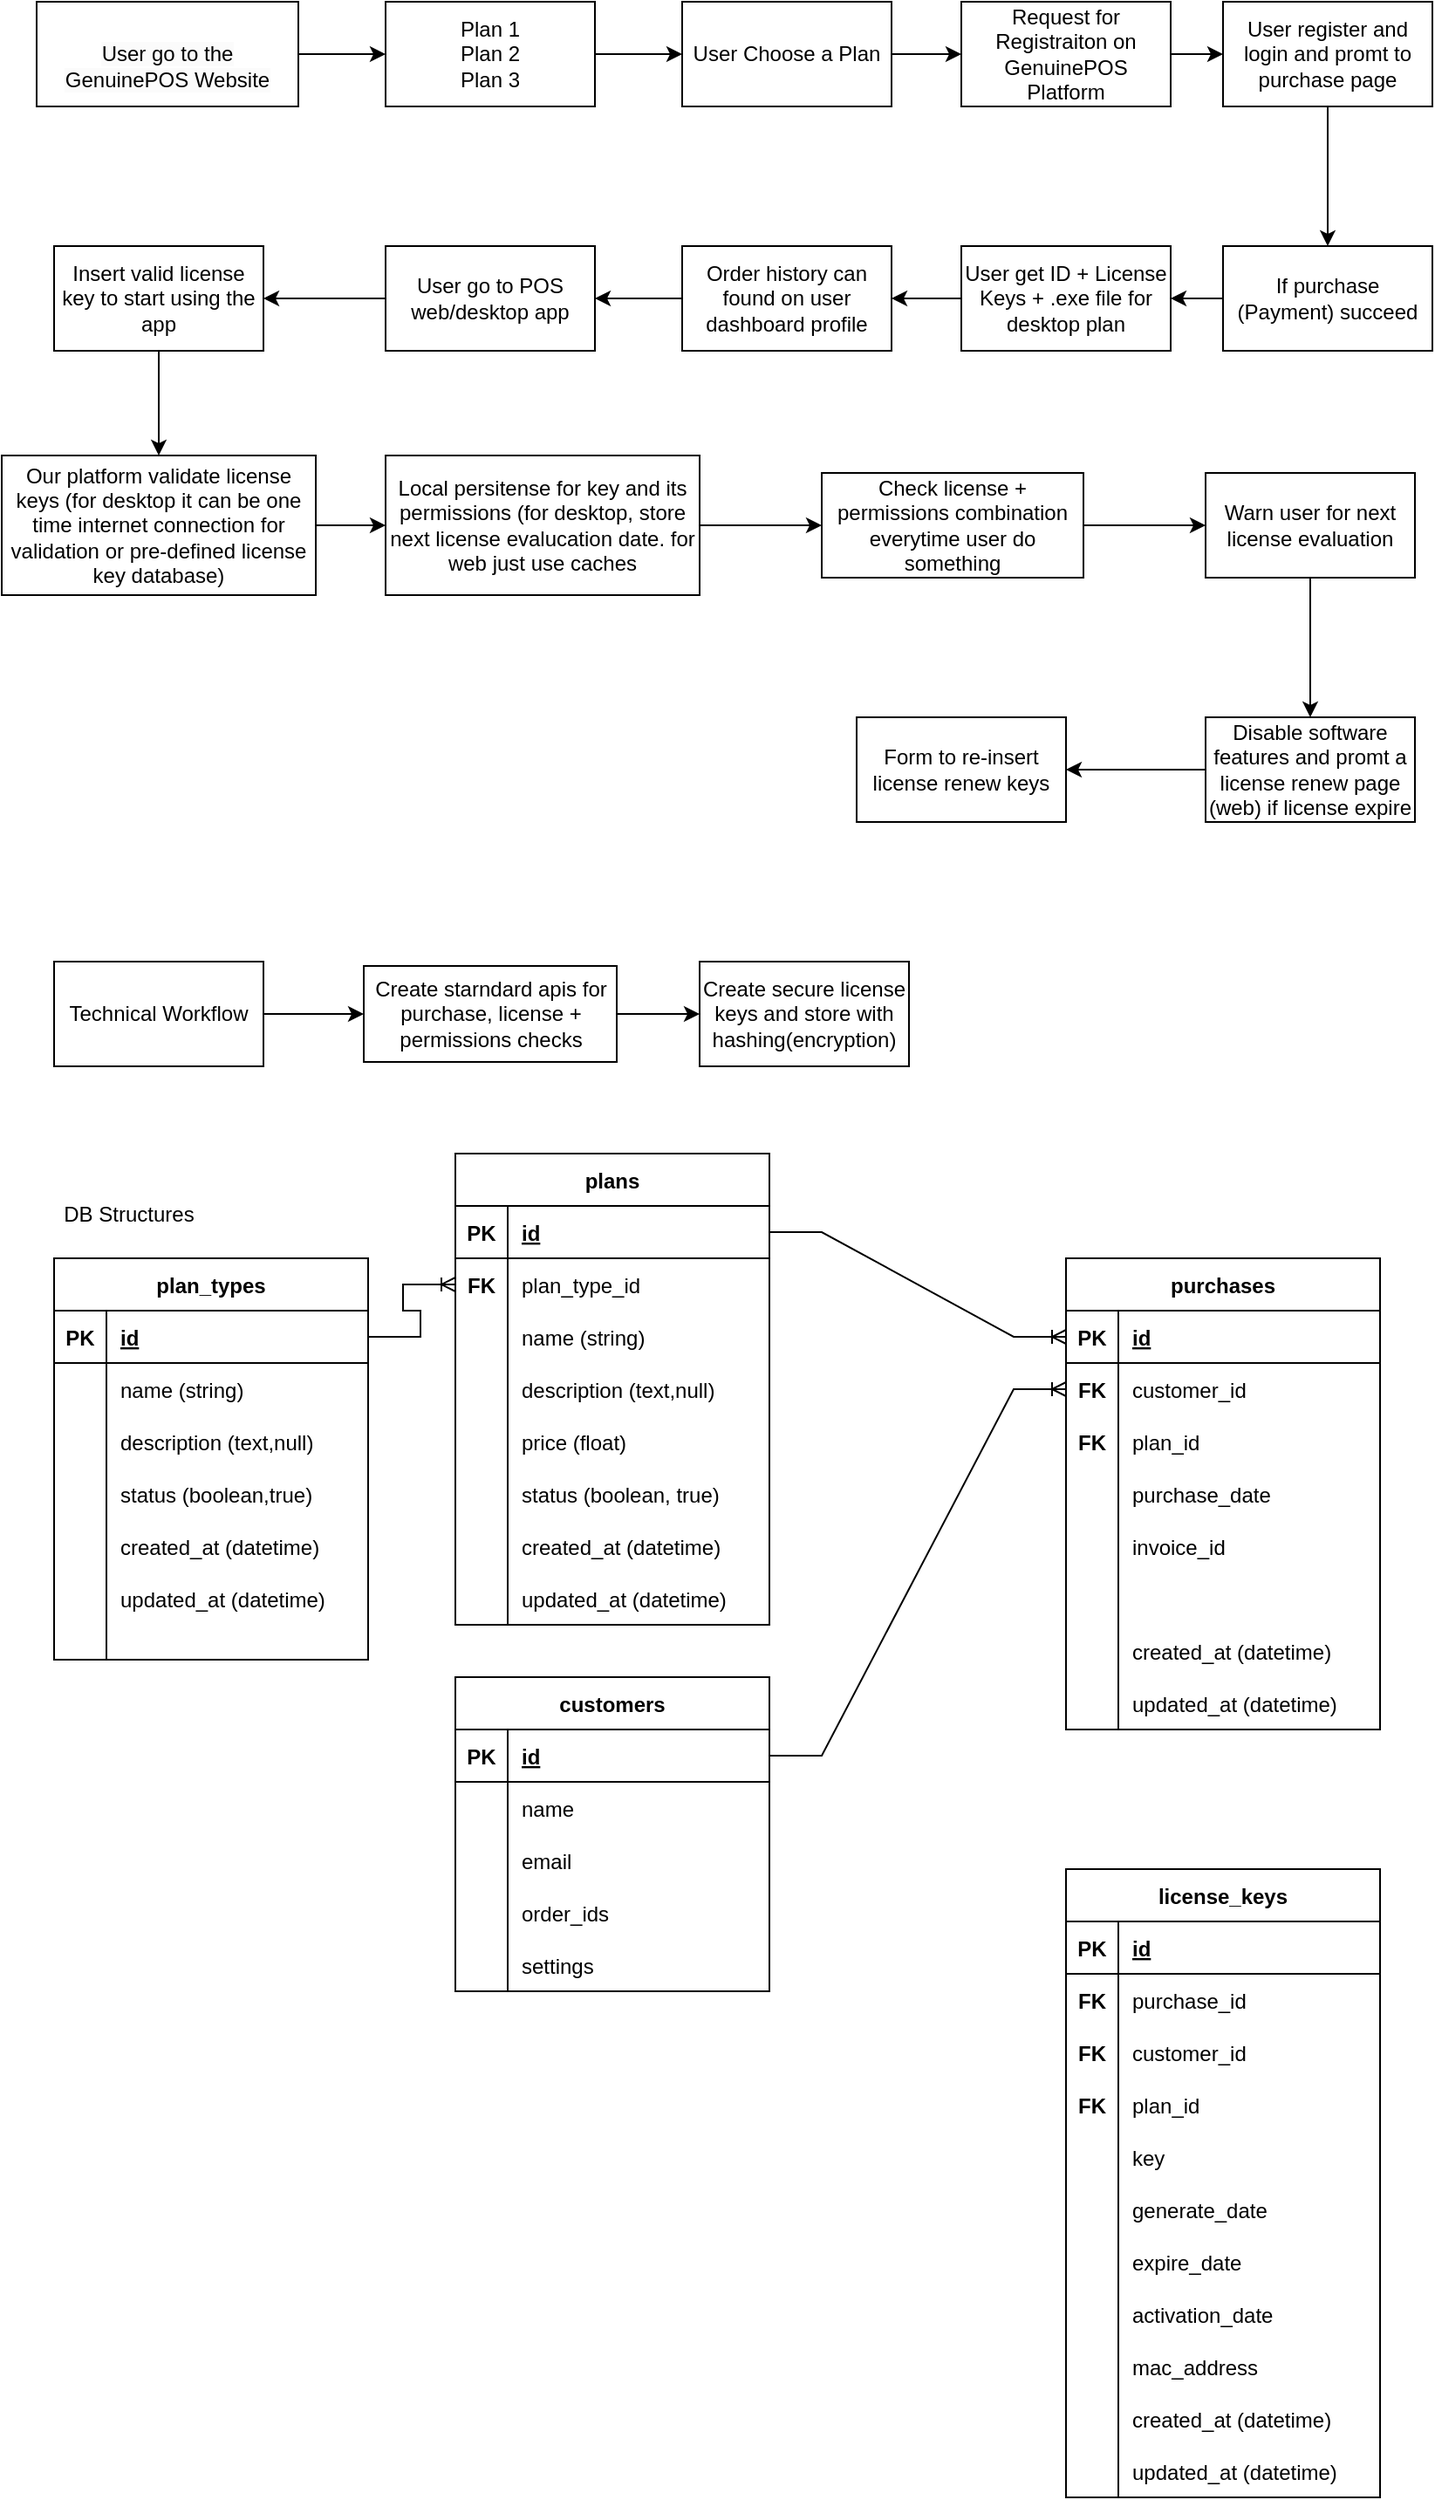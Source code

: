 <mxfile version="20.8.0" type="device" pages="2"><diagram id="UgeXEiUvWqFrp99pMJ79" name="Page-1"><mxGraphModel dx="1687" dy="936" grid="1" gridSize="10" guides="1" tooltips="1" connect="1" arrows="1" fold="1" page="1" pageScale="1" pageWidth="850" pageHeight="1100" math="0" shadow="0"><root><mxCell id="0"/><mxCell id="1" parent="0"/><mxCell id="Nbp7qc6BpEhypIDKjIWf-8" value="" style="edgeStyle=orthogonalEdgeStyle;rounded=0;orthogonalLoop=1;jettySize=auto;html=1;" edge="1" parent="1" source="Nbp7qc6BpEhypIDKjIWf-2" target="Nbp7qc6BpEhypIDKjIWf-6"><mxGeometry relative="1" as="geometry"/></mxCell><mxCell id="Nbp7qc6BpEhypIDKjIWf-2" value="Plan 1&lt;br&gt;Plan 2&lt;br&gt;Plan 3" style="rounded=0;whiteSpace=wrap;html=1;" vertex="1" parent="1"><mxGeometry x="230" y="30" width="120" height="60" as="geometry"/></mxCell><mxCell id="Nbp7qc6BpEhypIDKjIWf-10" value="" style="edgeStyle=orthogonalEdgeStyle;rounded=0;orthogonalLoop=1;jettySize=auto;html=1;" edge="1" parent="1" source="Nbp7qc6BpEhypIDKjIWf-6" target="Nbp7qc6BpEhypIDKjIWf-9"><mxGeometry relative="1" as="geometry"/></mxCell><mxCell id="Nbp7qc6BpEhypIDKjIWf-6" value="&lt;span style=&quot;&quot;&gt;User Choose a Plan&lt;/span&gt;" style="whiteSpace=wrap;html=1;" vertex="1" parent="1"><mxGeometry x="400" y="30" width="120" height="60" as="geometry"/></mxCell><mxCell id="Nbp7qc6BpEhypIDKjIWf-12" value="" style="edgeStyle=orthogonalEdgeStyle;rounded=0;orthogonalLoop=1;jettySize=auto;html=1;" edge="1" parent="1" source="Nbp7qc6BpEhypIDKjIWf-9" target="Nbp7qc6BpEhypIDKjIWf-11"><mxGeometry relative="1" as="geometry"/></mxCell><mxCell id="Nbp7qc6BpEhypIDKjIWf-9" value="Request for Registraiton on GenuinePOS Platform" style="whiteSpace=wrap;html=1;" vertex="1" parent="1"><mxGeometry x="560" y="30" width="120" height="60" as="geometry"/></mxCell><mxCell id="Nbp7qc6BpEhypIDKjIWf-18" value="" style="edgeStyle=orthogonalEdgeStyle;rounded=0;orthogonalLoop=1;jettySize=auto;html=1;" edge="1" parent="1" source="Nbp7qc6BpEhypIDKjIWf-11" target="Nbp7qc6BpEhypIDKjIWf-17"><mxGeometry relative="1" as="geometry"/></mxCell><mxCell id="Nbp7qc6BpEhypIDKjIWf-11" value="User register and login and promt to purchase page" style="whiteSpace=wrap;html=1;" vertex="1" parent="1"><mxGeometry x="710" y="30" width="120" height="60" as="geometry"/></mxCell><mxCell id="Nbp7qc6BpEhypIDKjIWf-15" value="" style="edgeStyle=orthogonalEdgeStyle;rounded=0;orthogonalLoop=1;jettySize=auto;html=1;" edge="1" parent="1" source="Nbp7qc6BpEhypIDKjIWf-14" target="Nbp7qc6BpEhypIDKjIWf-2"><mxGeometry relative="1" as="geometry"/></mxCell><mxCell id="Nbp7qc6BpEhypIDKjIWf-14" value="&lt;br&gt;&lt;span style=&quot;color: rgb(0, 0, 0); font-family: Helvetica; font-size: 12px; font-style: normal; font-variant-ligatures: normal; font-variant-caps: normal; font-weight: 400; letter-spacing: normal; orphans: 2; text-align: center; text-indent: 0px; text-transform: none; widows: 2; word-spacing: 0px; -webkit-text-stroke-width: 0px; background-color: rgb(251, 251, 251); text-decoration-thickness: initial; text-decoration-style: initial; text-decoration-color: initial; float: none; display: inline !important;&quot;&gt;User go to the&lt;br&gt;GenuinePOS Website&lt;br&gt;&lt;/span&gt;" style="whiteSpace=wrap;html=1;" vertex="1" parent="1"><mxGeometry x="30" y="30" width="150" height="60" as="geometry"/></mxCell><mxCell id="Nbp7qc6BpEhypIDKjIWf-20" value="" style="edgeStyle=orthogonalEdgeStyle;rounded=0;orthogonalLoop=1;jettySize=auto;html=1;" edge="1" parent="1" source="Nbp7qc6BpEhypIDKjIWf-17" target="Nbp7qc6BpEhypIDKjIWf-19"><mxGeometry relative="1" as="geometry"/></mxCell><mxCell id="Nbp7qc6BpEhypIDKjIWf-17" value="If purchase (Payment) succeed" style="whiteSpace=wrap;html=1;" vertex="1" parent="1"><mxGeometry x="710" y="170" width="120" height="60" as="geometry"/></mxCell><mxCell id="Nbp7qc6BpEhypIDKjIWf-22" value="" style="edgeStyle=orthogonalEdgeStyle;rounded=0;orthogonalLoop=1;jettySize=auto;html=1;" edge="1" parent="1" source="Nbp7qc6BpEhypIDKjIWf-19" target="Nbp7qc6BpEhypIDKjIWf-21"><mxGeometry relative="1" as="geometry"/></mxCell><mxCell id="Nbp7qc6BpEhypIDKjIWf-19" value="User get ID + License Keys + .exe file for desktop plan" style="whiteSpace=wrap;html=1;" vertex="1" parent="1"><mxGeometry x="560" y="170" width="120" height="60" as="geometry"/></mxCell><mxCell id="Nbp7qc6BpEhypIDKjIWf-26" value="" style="edgeStyle=orthogonalEdgeStyle;rounded=0;orthogonalLoop=1;jettySize=auto;html=1;" edge="1" parent="1" source="Nbp7qc6BpEhypIDKjIWf-21" target="Nbp7qc6BpEhypIDKjIWf-25"><mxGeometry relative="1" as="geometry"/></mxCell><mxCell id="Nbp7qc6BpEhypIDKjIWf-21" value="Order history can found on user dashboard profile" style="whiteSpace=wrap;html=1;" vertex="1" parent="1"><mxGeometry x="400" y="170" width="120" height="60" as="geometry"/></mxCell><mxCell id="Nbp7qc6BpEhypIDKjIWf-28" value="" style="edgeStyle=orthogonalEdgeStyle;rounded=0;orthogonalLoop=1;jettySize=auto;html=1;" edge="1" parent="1" source="Nbp7qc6BpEhypIDKjIWf-25" target="Nbp7qc6BpEhypIDKjIWf-27"><mxGeometry relative="1" as="geometry"/></mxCell><mxCell id="Nbp7qc6BpEhypIDKjIWf-25" value="User go to POS web/desktop app" style="whiteSpace=wrap;html=1;" vertex="1" parent="1"><mxGeometry x="230" y="170" width="120" height="60" as="geometry"/></mxCell><mxCell id="Nbp7qc6BpEhypIDKjIWf-30" value="" style="edgeStyle=orthogonalEdgeStyle;rounded=0;orthogonalLoop=1;jettySize=auto;html=1;" edge="1" parent="1" source="Nbp7qc6BpEhypIDKjIWf-27" target="Nbp7qc6BpEhypIDKjIWf-29"><mxGeometry relative="1" as="geometry"/></mxCell><mxCell id="Nbp7qc6BpEhypIDKjIWf-27" value="Insert valid license key to start using the app" style="whiteSpace=wrap;html=1;" vertex="1" parent="1"><mxGeometry x="40" y="170" width="120" height="60" as="geometry"/></mxCell><mxCell id="Nbp7qc6BpEhypIDKjIWf-32" value="" style="edgeStyle=orthogonalEdgeStyle;rounded=0;orthogonalLoop=1;jettySize=auto;html=1;" edge="1" parent="1" source="Nbp7qc6BpEhypIDKjIWf-29" target="Nbp7qc6BpEhypIDKjIWf-31"><mxGeometry relative="1" as="geometry"/></mxCell><mxCell id="Nbp7qc6BpEhypIDKjIWf-29" value="Our platform validate license keys (for desktop it can be one time internet connection for validation or pre-defined license key database)" style="whiteSpace=wrap;html=1;" vertex="1" parent="1"><mxGeometry x="10" y="290" width="180" height="80" as="geometry"/></mxCell><mxCell id="Nbp7qc6BpEhypIDKjIWf-34" value="" style="edgeStyle=orthogonalEdgeStyle;rounded=0;orthogonalLoop=1;jettySize=auto;html=1;" edge="1" parent="1" source="Nbp7qc6BpEhypIDKjIWf-31" target="Nbp7qc6BpEhypIDKjIWf-33"><mxGeometry relative="1" as="geometry"/></mxCell><mxCell id="Nbp7qc6BpEhypIDKjIWf-31" value="Local persitense for key and its permissions (for desktop, store next license evalucation date. for web just use caches" style="whiteSpace=wrap;html=1;" vertex="1" parent="1"><mxGeometry x="230" y="290" width="180" height="80" as="geometry"/></mxCell><mxCell id="Nbp7qc6BpEhypIDKjIWf-36" value="" style="edgeStyle=orthogonalEdgeStyle;rounded=0;orthogonalLoop=1;jettySize=auto;html=1;" edge="1" parent="1" source="Nbp7qc6BpEhypIDKjIWf-33" target="Nbp7qc6BpEhypIDKjIWf-35"><mxGeometry relative="1" as="geometry"/></mxCell><mxCell id="Nbp7qc6BpEhypIDKjIWf-33" value="Check license + permissions combination everytime user do something" style="whiteSpace=wrap;html=1;" vertex="1" parent="1"><mxGeometry x="480" y="300" width="150" height="60" as="geometry"/></mxCell><mxCell id="Nbp7qc6BpEhypIDKjIWf-38" value="" style="edgeStyle=orthogonalEdgeStyle;rounded=0;orthogonalLoop=1;jettySize=auto;html=1;" edge="1" parent="1" source="Nbp7qc6BpEhypIDKjIWf-35" target="Nbp7qc6BpEhypIDKjIWf-37"><mxGeometry relative="1" as="geometry"/></mxCell><mxCell id="Nbp7qc6BpEhypIDKjIWf-35" value="Warn user for next license evaluation" style="whiteSpace=wrap;html=1;" vertex="1" parent="1"><mxGeometry x="700" y="300" width="120" height="60" as="geometry"/></mxCell><mxCell id="Nbp7qc6BpEhypIDKjIWf-40" value="" style="edgeStyle=orthogonalEdgeStyle;rounded=0;orthogonalLoop=1;jettySize=auto;html=1;" edge="1" parent="1" source="Nbp7qc6BpEhypIDKjIWf-37" target="Nbp7qc6BpEhypIDKjIWf-39"><mxGeometry relative="1" as="geometry"/></mxCell><mxCell id="Nbp7qc6BpEhypIDKjIWf-37" value="Disable software features and promt a license renew page (web) if license expire" style="whiteSpace=wrap;html=1;" vertex="1" parent="1"><mxGeometry x="700" y="440" width="120" height="60" as="geometry"/></mxCell><mxCell id="Nbp7qc6BpEhypIDKjIWf-39" value="Form to re-insert license renew keys" style="whiteSpace=wrap;html=1;" vertex="1" parent="1"><mxGeometry x="500" y="440" width="120" height="60" as="geometry"/></mxCell><mxCell id="Nbp7qc6BpEhypIDKjIWf-45" value="" style="edgeStyle=orthogonalEdgeStyle;rounded=0;orthogonalLoop=1;jettySize=auto;html=1;" edge="1" parent="1" source="Nbp7qc6BpEhypIDKjIWf-42" target="Nbp7qc6BpEhypIDKjIWf-44"><mxGeometry relative="1" as="geometry"/></mxCell><mxCell id="Nbp7qc6BpEhypIDKjIWf-42" value="Create starndard apis for purchase, license + permissions checks" style="whiteSpace=wrap;html=1;" vertex="1" parent="1"><mxGeometry x="217.5" y="582.5" width="145" height="55" as="geometry"/></mxCell><mxCell id="Nbp7qc6BpEhypIDKjIWf-44" value="Create secure license keys and store with hashing(encryption)" style="whiteSpace=wrap;html=1;" vertex="1" parent="1"><mxGeometry x="410" y="580" width="120" height="60" as="geometry"/></mxCell><mxCell id="Nbp7qc6BpEhypIDKjIWf-47" value="" style="edgeStyle=orthogonalEdgeStyle;rounded=0;orthogonalLoop=1;jettySize=auto;html=1;" edge="1" parent="1" source="Nbp7qc6BpEhypIDKjIWf-46" target="Nbp7qc6BpEhypIDKjIWf-42"><mxGeometry relative="1" as="geometry"/></mxCell><mxCell id="Nbp7qc6BpEhypIDKjIWf-46" value="&lt;span style=&quot;&quot;&gt;Technical Workflow&lt;/span&gt;" style="whiteSpace=wrap;html=1;" vertex="1" parent="1"><mxGeometry x="40" y="580" width="120" height="60" as="geometry"/></mxCell><mxCell id="Nbp7qc6BpEhypIDKjIWf-50" value="DB Structures" style="text;html=1;strokeColor=none;fillColor=none;align=center;verticalAlign=middle;whiteSpace=wrap;rounded=0;" vertex="1" parent="1"><mxGeometry x="37.5" y="710" width="90" height="30" as="geometry"/></mxCell><mxCell id="Nbp7qc6BpEhypIDKjIWf-52" value="plan_types" style="shape=table;startSize=30;container=1;collapsible=1;childLayout=tableLayout;fixedRows=1;rowLines=0;fontStyle=1;align=center;resizeLast=1;" vertex="1" parent="1"><mxGeometry x="40" y="750" width="180" height="230" as="geometry"/></mxCell><mxCell id="Nbp7qc6BpEhypIDKjIWf-53" value="" style="shape=tableRow;horizontal=0;startSize=0;swimlaneHead=0;swimlaneBody=0;fillColor=none;collapsible=0;dropTarget=0;points=[[0,0.5],[1,0.5]];portConstraint=eastwest;top=0;left=0;right=0;bottom=1;" vertex="1" parent="Nbp7qc6BpEhypIDKjIWf-52"><mxGeometry y="30" width="180" height="30" as="geometry"/></mxCell><mxCell id="Nbp7qc6BpEhypIDKjIWf-54" value="PK" style="shape=partialRectangle;connectable=0;fillColor=none;top=0;left=0;bottom=0;right=0;fontStyle=1;overflow=hidden;" vertex="1" parent="Nbp7qc6BpEhypIDKjIWf-53"><mxGeometry width="30" height="30" as="geometry"><mxRectangle width="30" height="30" as="alternateBounds"/></mxGeometry></mxCell><mxCell id="Nbp7qc6BpEhypIDKjIWf-55" value="id" style="shape=partialRectangle;connectable=0;fillColor=none;top=0;left=0;bottom=0;right=0;align=left;spacingLeft=6;fontStyle=5;overflow=hidden;" vertex="1" parent="Nbp7qc6BpEhypIDKjIWf-53"><mxGeometry x="30" width="150" height="30" as="geometry"><mxRectangle width="150" height="30" as="alternateBounds"/></mxGeometry></mxCell><mxCell id="Nbp7qc6BpEhypIDKjIWf-56" value="" style="shape=tableRow;horizontal=0;startSize=0;swimlaneHead=0;swimlaneBody=0;fillColor=none;collapsible=0;dropTarget=0;points=[[0,0.5],[1,0.5]];portConstraint=eastwest;top=0;left=0;right=0;bottom=0;" vertex="1" parent="Nbp7qc6BpEhypIDKjIWf-52"><mxGeometry y="60" width="180" height="30" as="geometry"/></mxCell><mxCell id="Nbp7qc6BpEhypIDKjIWf-57" value="" style="shape=partialRectangle;connectable=0;fillColor=none;top=0;left=0;bottom=0;right=0;editable=1;overflow=hidden;" vertex="1" parent="Nbp7qc6BpEhypIDKjIWf-56"><mxGeometry width="30" height="30" as="geometry"><mxRectangle width="30" height="30" as="alternateBounds"/></mxGeometry></mxCell><mxCell id="Nbp7qc6BpEhypIDKjIWf-58" value="name (string)" style="shape=partialRectangle;connectable=0;fillColor=none;top=0;left=0;bottom=0;right=0;align=left;spacingLeft=6;overflow=hidden;" vertex="1" parent="Nbp7qc6BpEhypIDKjIWf-56"><mxGeometry x="30" width="150" height="30" as="geometry"><mxRectangle width="150" height="30" as="alternateBounds"/></mxGeometry></mxCell><mxCell id="Nbp7qc6BpEhypIDKjIWf-59" value="" style="shape=tableRow;horizontal=0;startSize=0;swimlaneHead=0;swimlaneBody=0;fillColor=none;collapsible=0;dropTarget=0;points=[[0,0.5],[1,0.5]];portConstraint=eastwest;top=0;left=0;right=0;bottom=0;" vertex="1" parent="Nbp7qc6BpEhypIDKjIWf-52"><mxGeometry y="90" width="180" height="30" as="geometry"/></mxCell><mxCell id="Nbp7qc6BpEhypIDKjIWf-60" value="" style="shape=partialRectangle;connectable=0;fillColor=none;top=0;left=0;bottom=0;right=0;editable=1;overflow=hidden;" vertex="1" parent="Nbp7qc6BpEhypIDKjIWf-59"><mxGeometry width="30" height="30" as="geometry"><mxRectangle width="30" height="30" as="alternateBounds"/></mxGeometry></mxCell><mxCell id="Nbp7qc6BpEhypIDKjIWf-61" value="description (text,null)" style="shape=partialRectangle;connectable=0;fillColor=none;top=0;left=0;bottom=0;right=0;align=left;spacingLeft=6;overflow=hidden;" vertex="1" parent="Nbp7qc6BpEhypIDKjIWf-59"><mxGeometry x="30" width="150" height="30" as="geometry"><mxRectangle width="150" height="30" as="alternateBounds"/></mxGeometry></mxCell><mxCell id="Nbp7qc6BpEhypIDKjIWf-62" value="" style="shape=tableRow;horizontal=0;startSize=0;swimlaneHead=0;swimlaneBody=0;fillColor=none;collapsible=0;dropTarget=0;points=[[0,0.5],[1,0.5]];portConstraint=eastwest;top=0;left=0;right=0;bottom=0;" vertex="1" parent="Nbp7qc6BpEhypIDKjIWf-52"><mxGeometry y="120" width="180" height="30" as="geometry"/></mxCell><mxCell id="Nbp7qc6BpEhypIDKjIWf-63" value="" style="shape=partialRectangle;connectable=0;fillColor=none;top=0;left=0;bottom=0;right=0;editable=1;overflow=hidden;" vertex="1" parent="Nbp7qc6BpEhypIDKjIWf-62"><mxGeometry width="30" height="30" as="geometry"><mxRectangle width="30" height="30" as="alternateBounds"/></mxGeometry></mxCell><mxCell id="Nbp7qc6BpEhypIDKjIWf-64" value="status (boolean,true)" style="shape=partialRectangle;connectable=0;fillColor=none;top=0;left=0;bottom=0;right=0;align=left;spacingLeft=6;overflow=hidden;" vertex="1" parent="Nbp7qc6BpEhypIDKjIWf-62"><mxGeometry x="30" width="150" height="30" as="geometry"><mxRectangle width="150" height="30" as="alternateBounds"/></mxGeometry></mxCell><mxCell id="Nbp7qc6BpEhypIDKjIWf-126" value="" style="shape=tableRow;horizontal=0;startSize=0;swimlaneHead=0;swimlaneBody=0;fillColor=none;collapsible=0;dropTarget=0;points=[[0,0.5],[1,0.5]];portConstraint=eastwest;top=0;left=0;right=0;bottom=0;" vertex="1" parent="Nbp7qc6BpEhypIDKjIWf-52"><mxGeometry y="150" width="180" height="30" as="geometry"/></mxCell><mxCell id="Nbp7qc6BpEhypIDKjIWf-127" value="" style="shape=partialRectangle;connectable=0;fillColor=none;top=0;left=0;bottom=0;right=0;editable=1;overflow=hidden;" vertex="1" parent="Nbp7qc6BpEhypIDKjIWf-126"><mxGeometry width="30" height="30" as="geometry"><mxRectangle width="30" height="30" as="alternateBounds"/></mxGeometry></mxCell><mxCell id="Nbp7qc6BpEhypIDKjIWf-128" value="created_at (datetime)" style="shape=partialRectangle;connectable=0;fillColor=none;top=0;left=0;bottom=0;right=0;align=left;spacingLeft=6;overflow=hidden;" vertex="1" parent="Nbp7qc6BpEhypIDKjIWf-126"><mxGeometry x="30" width="150" height="30" as="geometry"><mxRectangle width="150" height="30" as="alternateBounds"/></mxGeometry></mxCell><mxCell id="Nbp7qc6BpEhypIDKjIWf-129" value="" style="shape=tableRow;horizontal=0;startSize=0;swimlaneHead=0;swimlaneBody=0;fillColor=none;collapsible=0;dropTarget=0;points=[[0,0.5],[1,0.5]];portConstraint=eastwest;top=0;left=0;right=0;bottom=0;" vertex="1" parent="Nbp7qc6BpEhypIDKjIWf-52"><mxGeometry y="180" width="180" height="30" as="geometry"/></mxCell><mxCell id="Nbp7qc6BpEhypIDKjIWf-130" value="" style="shape=partialRectangle;connectable=0;fillColor=none;top=0;left=0;bottom=0;right=0;editable=1;overflow=hidden;" vertex="1" parent="Nbp7qc6BpEhypIDKjIWf-129"><mxGeometry width="30" height="30" as="geometry"><mxRectangle width="30" height="30" as="alternateBounds"/></mxGeometry></mxCell><mxCell id="Nbp7qc6BpEhypIDKjIWf-131" value="updated_at (datetime)" style="shape=partialRectangle;connectable=0;fillColor=none;top=0;left=0;bottom=0;right=0;align=left;spacingLeft=6;overflow=hidden;" vertex="1" parent="Nbp7qc6BpEhypIDKjIWf-129"><mxGeometry x="30" width="150" height="30" as="geometry"><mxRectangle width="150" height="30" as="alternateBounds"/></mxGeometry></mxCell><mxCell id="Nbp7qc6BpEhypIDKjIWf-132" value="" style="shape=tableRow;horizontal=0;startSize=0;swimlaneHead=0;swimlaneBody=0;fillColor=none;collapsible=0;dropTarget=0;points=[[0,0.5],[1,0.5]];portConstraint=eastwest;top=0;left=0;right=0;bottom=0;" vertex="1" parent="Nbp7qc6BpEhypIDKjIWf-52"><mxGeometry y="210" width="180" height="20" as="geometry"/></mxCell><mxCell id="Nbp7qc6BpEhypIDKjIWf-133" value="" style="shape=partialRectangle;connectable=0;fillColor=none;top=0;left=0;bottom=0;right=0;editable=1;overflow=hidden;" vertex="1" parent="Nbp7qc6BpEhypIDKjIWf-132"><mxGeometry width="30" height="20" as="geometry"><mxRectangle width="30" height="20" as="alternateBounds"/></mxGeometry></mxCell><mxCell id="Nbp7qc6BpEhypIDKjIWf-134" value="" style="shape=partialRectangle;connectable=0;fillColor=none;top=0;left=0;bottom=0;right=0;align=left;spacingLeft=6;overflow=hidden;" vertex="1" parent="Nbp7qc6BpEhypIDKjIWf-132"><mxGeometry x="30" width="150" height="20" as="geometry"><mxRectangle width="150" height="20" as="alternateBounds"/></mxGeometry></mxCell><mxCell id="Nbp7qc6BpEhypIDKjIWf-65" value="plans" style="shape=table;startSize=30;container=1;collapsible=1;childLayout=tableLayout;fixedRows=1;rowLines=0;fontStyle=1;align=center;resizeLast=1;" vertex="1" parent="1"><mxGeometry x="270" y="690" width="180" height="270" as="geometry"/></mxCell><mxCell id="Nbp7qc6BpEhypIDKjIWf-66" value="" style="shape=tableRow;horizontal=0;startSize=0;swimlaneHead=0;swimlaneBody=0;fillColor=none;collapsible=0;dropTarget=0;points=[[0,0.5],[1,0.5]];portConstraint=eastwest;top=0;left=0;right=0;bottom=1;" vertex="1" parent="Nbp7qc6BpEhypIDKjIWf-65"><mxGeometry y="30" width="180" height="30" as="geometry"/></mxCell><mxCell id="Nbp7qc6BpEhypIDKjIWf-67" value="PK" style="shape=partialRectangle;connectable=0;fillColor=none;top=0;left=0;bottom=0;right=0;fontStyle=1;overflow=hidden;" vertex="1" parent="Nbp7qc6BpEhypIDKjIWf-66"><mxGeometry width="30" height="30" as="geometry"><mxRectangle width="30" height="30" as="alternateBounds"/></mxGeometry></mxCell><mxCell id="Nbp7qc6BpEhypIDKjIWf-68" value="id" style="shape=partialRectangle;connectable=0;fillColor=none;top=0;left=0;bottom=0;right=0;align=left;spacingLeft=6;fontStyle=5;overflow=hidden;" vertex="1" parent="Nbp7qc6BpEhypIDKjIWf-66"><mxGeometry x="30" width="150" height="30" as="geometry"><mxRectangle width="150" height="30" as="alternateBounds"/></mxGeometry></mxCell><mxCell id="Nbp7qc6BpEhypIDKjIWf-69" value="" style="shape=tableRow;horizontal=0;startSize=0;swimlaneHead=0;swimlaneBody=0;fillColor=none;collapsible=0;dropTarget=0;points=[[0,0.5],[1,0.5]];portConstraint=eastwest;top=0;left=0;right=0;bottom=0;" vertex="1" parent="Nbp7qc6BpEhypIDKjIWf-65"><mxGeometry y="60" width="180" height="30" as="geometry"/></mxCell><mxCell id="Nbp7qc6BpEhypIDKjIWf-70" value="FK" style="shape=partialRectangle;connectable=0;fillColor=none;top=0;left=0;bottom=0;right=0;editable=1;overflow=hidden;fontStyle=1" vertex="1" parent="Nbp7qc6BpEhypIDKjIWf-69"><mxGeometry width="30" height="30" as="geometry"><mxRectangle width="30" height="30" as="alternateBounds"/></mxGeometry></mxCell><mxCell id="Nbp7qc6BpEhypIDKjIWf-71" value="plan_type_id" style="shape=partialRectangle;connectable=0;fillColor=none;top=0;left=0;bottom=0;right=0;align=left;spacingLeft=6;overflow=hidden;" vertex="1" parent="Nbp7qc6BpEhypIDKjIWf-69"><mxGeometry x="30" width="150" height="30" as="geometry"><mxRectangle width="150" height="30" as="alternateBounds"/></mxGeometry></mxCell><mxCell id="Nbp7qc6BpEhypIDKjIWf-72" value="" style="shape=tableRow;horizontal=0;startSize=0;swimlaneHead=0;swimlaneBody=0;fillColor=none;collapsible=0;dropTarget=0;points=[[0,0.5],[1,0.5]];portConstraint=eastwest;top=0;left=0;right=0;bottom=0;" vertex="1" parent="Nbp7qc6BpEhypIDKjIWf-65"><mxGeometry y="90" width="180" height="30" as="geometry"/></mxCell><mxCell id="Nbp7qc6BpEhypIDKjIWf-73" value="" style="shape=partialRectangle;connectable=0;fillColor=none;top=0;left=0;bottom=0;right=0;editable=1;overflow=hidden;" vertex="1" parent="Nbp7qc6BpEhypIDKjIWf-72"><mxGeometry width="30" height="30" as="geometry"><mxRectangle width="30" height="30" as="alternateBounds"/></mxGeometry></mxCell><mxCell id="Nbp7qc6BpEhypIDKjIWf-74" value="name (string)" style="shape=partialRectangle;connectable=0;fillColor=none;top=0;left=0;bottom=0;right=0;align=left;spacingLeft=6;overflow=hidden;" vertex="1" parent="Nbp7qc6BpEhypIDKjIWf-72"><mxGeometry x="30" width="150" height="30" as="geometry"><mxRectangle width="150" height="30" as="alternateBounds"/></mxGeometry></mxCell><mxCell id="Nbp7qc6BpEhypIDKjIWf-75" value="" style="shape=tableRow;horizontal=0;startSize=0;swimlaneHead=0;swimlaneBody=0;fillColor=none;collapsible=0;dropTarget=0;points=[[0,0.5],[1,0.5]];portConstraint=eastwest;top=0;left=0;right=0;bottom=0;" vertex="1" parent="Nbp7qc6BpEhypIDKjIWf-65"><mxGeometry y="120" width="180" height="30" as="geometry"/></mxCell><mxCell id="Nbp7qc6BpEhypIDKjIWf-76" value="" style="shape=partialRectangle;connectable=0;fillColor=none;top=0;left=0;bottom=0;right=0;editable=1;overflow=hidden;" vertex="1" parent="Nbp7qc6BpEhypIDKjIWf-75"><mxGeometry width="30" height="30" as="geometry"><mxRectangle width="30" height="30" as="alternateBounds"/></mxGeometry></mxCell><mxCell id="Nbp7qc6BpEhypIDKjIWf-77" value="description (text,null)" style="shape=partialRectangle;connectable=0;fillColor=none;top=0;left=0;bottom=0;right=0;align=left;spacingLeft=6;overflow=hidden;" vertex="1" parent="Nbp7qc6BpEhypIDKjIWf-75"><mxGeometry x="30" width="150" height="30" as="geometry"><mxRectangle width="150" height="30" as="alternateBounds"/></mxGeometry></mxCell><mxCell id="Nbp7qc6BpEhypIDKjIWf-94" value="" style="shape=tableRow;horizontal=0;startSize=0;swimlaneHead=0;swimlaneBody=0;fillColor=none;collapsible=0;dropTarget=0;points=[[0,0.5],[1,0.5]];portConstraint=eastwest;top=0;left=0;right=0;bottom=0;" vertex="1" parent="Nbp7qc6BpEhypIDKjIWf-65"><mxGeometry y="150" width="180" height="30" as="geometry"/></mxCell><mxCell id="Nbp7qc6BpEhypIDKjIWf-95" value="" style="shape=partialRectangle;connectable=0;fillColor=none;top=0;left=0;bottom=0;right=0;editable=1;overflow=hidden;" vertex="1" parent="Nbp7qc6BpEhypIDKjIWf-94"><mxGeometry width="30" height="30" as="geometry"><mxRectangle width="30" height="30" as="alternateBounds"/></mxGeometry></mxCell><mxCell id="Nbp7qc6BpEhypIDKjIWf-96" value="price (float)" style="shape=partialRectangle;connectable=0;fillColor=none;top=0;left=0;bottom=0;right=0;align=left;spacingLeft=6;overflow=hidden;" vertex="1" parent="Nbp7qc6BpEhypIDKjIWf-94"><mxGeometry x="30" width="150" height="30" as="geometry"><mxRectangle width="150" height="30" as="alternateBounds"/></mxGeometry></mxCell><mxCell id="Nbp7qc6BpEhypIDKjIWf-113" value="" style="shape=tableRow;horizontal=0;startSize=0;swimlaneHead=0;swimlaneBody=0;fillColor=none;collapsible=0;dropTarget=0;points=[[0,0.5],[1,0.5]];portConstraint=eastwest;top=0;left=0;right=0;bottom=0;" vertex="1" parent="Nbp7qc6BpEhypIDKjIWf-65"><mxGeometry y="180" width="180" height="30" as="geometry"/></mxCell><mxCell id="Nbp7qc6BpEhypIDKjIWf-114" value="" style="shape=partialRectangle;connectable=0;fillColor=none;top=0;left=0;bottom=0;right=0;editable=1;overflow=hidden;" vertex="1" parent="Nbp7qc6BpEhypIDKjIWf-113"><mxGeometry width="30" height="30" as="geometry"><mxRectangle width="30" height="30" as="alternateBounds"/></mxGeometry></mxCell><mxCell id="Nbp7qc6BpEhypIDKjIWf-115" value="status (boolean, true)" style="shape=partialRectangle;connectable=0;fillColor=none;top=0;left=0;bottom=0;right=0;align=left;spacingLeft=6;overflow=hidden;" vertex="1" parent="Nbp7qc6BpEhypIDKjIWf-113"><mxGeometry x="30" width="150" height="30" as="geometry"><mxRectangle width="150" height="30" as="alternateBounds"/></mxGeometry></mxCell><mxCell id="Nbp7qc6BpEhypIDKjIWf-116" value="" style="shape=tableRow;horizontal=0;startSize=0;swimlaneHead=0;swimlaneBody=0;fillColor=none;collapsible=0;dropTarget=0;points=[[0,0.5],[1,0.5]];portConstraint=eastwest;top=0;left=0;right=0;bottom=0;" vertex="1" parent="Nbp7qc6BpEhypIDKjIWf-65"><mxGeometry y="210" width="180" height="30" as="geometry"/></mxCell><mxCell id="Nbp7qc6BpEhypIDKjIWf-117" value="" style="shape=partialRectangle;connectable=0;fillColor=none;top=0;left=0;bottom=0;right=0;editable=1;overflow=hidden;" vertex="1" parent="Nbp7qc6BpEhypIDKjIWf-116"><mxGeometry width="30" height="30" as="geometry"><mxRectangle width="30" height="30" as="alternateBounds"/></mxGeometry></mxCell><mxCell id="Nbp7qc6BpEhypIDKjIWf-118" value="created_at (datetime)" style="shape=partialRectangle;connectable=0;fillColor=none;top=0;left=0;bottom=0;right=0;align=left;spacingLeft=6;overflow=hidden;" vertex="1" parent="Nbp7qc6BpEhypIDKjIWf-116"><mxGeometry x="30" width="150" height="30" as="geometry"><mxRectangle width="150" height="30" as="alternateBounds"/></mxGeometry></mxCell><mxCell id="Nbp7qc6BpEhypIDKjIWf-119" value="" style="shape=tableRow;horizontal=0;startSize=0;swimlaneHead=0;swimlaneBody=0;fillColor=none;collapsible=0;dropTarget=0;points=[[0,0.5],[1,0.5]];portConstraint=eastwest;top=0;left=0;right=0;bottom=0;" vertex="1" parent="Nbp7qc6BpEhypIDKjIWf-65"><mxGeometry y="240" width="180" height="30" as="geometry"/></mxCell><mxCell id="Nbp7qc6BpEhypIDKjIWf-120" value="" style="shape=partialRectangle;connectable=0;fillColor=none;top=0;left=0;bottom=0;right=0;editable=1;overflow=hidden;" vertex="1" parent="Nbp7qc6BpEhypIDKjIWf-119"><mxGeometry width="30" height="30" as="geometry"><mxRectangle width="30" height="30" as="alternateBounds"/></mxGeometry></mxCell><mxCell id="Nbp7qc6BpEhypIDKjIWf-121" value="updated_at (datetime)" style="shape=partialRectangle;connectable=0;fillColor=none;top=0;left=0;bottom=0;right=0;align=left;spacingLeft=6;overflow=hidden;" vertex="1" parent="Nbp7qc6BpEhypIDKjIWf-119"><mxGeometry x="30" width="150" height="30" as="geometry"><mxRectangle width="150" height="30" as="alternateBounds"/></mxGeometry></mxCell><mxCell id="Nbp7qc6BpEhypIDKjIWf-79" value="" style="edgeStyle=entityRelationEdgeStyle;fontSize=12;html=1;endArrow=ERoneToMany;rounded=0;exitX=1;exitY=0.5;exitDx=0;exitDy=0;" edge="1" parent="1" source="Nbp7qc6BpEhypIDKjIWf-53" target="Nbp7qc6BpEhypIDKjIWf-69"><mxGeometry width="100" height="100" relative="1" as="geometry"><mxPoint x="390" y="950" as="sourcePoint"/><mxPoint x="490" y="850" as="targetPoint"/></mxGeometry></mxCell><mxCell id="Nbp7qc6BpEhypIDKjIWf-136" value="license_keys" style="shape=table;startSize=30;container=1;collapsible=1;childLayout=tableLayout;fixedRows=1;rowLines=0;fontStyle=1;align=center;resizeLast=1;" vertex="1" parent="1"><mxGeometry x="620" y="1100" width="180" height="360" as="geometry"/></mxCell><mxCell id="Nbp7qc6BpEhypIDKjIWf-137" value="" style="shape=tableRow;horizontal=0;startSize=0;swimlaneHead=0;swimlaneBody=0;fillColor=none;collapsible=0;dropTarget=0;points=[[0,0.5],[1,0.5]];portConstraint=eastwest;top=0;left=0;right=0;bottom=1;" vertex="1" parent="Nbp7qc6BpEhypIDKjIWf-136"><mxGeometry y="30" width="180" height="30" as="geometry"/></mxCell><mxCell id="Nbp7qc6BpEhypIDKjIWf-138" value="PK" style="shape=partialRectangle;connectable=0;fillColor=none;top=0;left=0;bottom=0;right=0;fontStyle=1;overflow=hidden;" vertex="1" parent="Nbp7qc6BpEhypIDKjIWf-137"><mxGeometry width="30" height="30" as="geometry"><mxRectangle width="30" height="30" as="alternateBounds"/></mxGeometry></mxCell><mxCell id="Nbp7qc6BpEhypIDKjIWf-139" value="id" style="shape=partialRectangle;connectable=0;fillColor=none;top=0;left=0;bottom=0;right=0;align=left;spacingLeft=6;fontStyle=5;overflow=hidden;" vertex="1" parent="Nbp7qc6BpEhypIDKjIWf-137"><mxGeometry x="30" width="150" height="30" as="geometry"><mxRectangle width="150" height="30" as="alternateBounds"/></mxGeometry></mxCell><mxCell id="Nbp7qc6BpEhypIDKjIWf-140" value="" style="shape=tableRow;horizontal=0;startSize=0;swimlaneHead=0;swimlaneBody=0;fillColor=none;collapsible=0;dropTarget=0;points=[[0,0.5],[1,0.5]];portConstraint=eastwest;top=0;left=0;right=0;bottom=0;" vertex="1" parent="Nbp7qc6BpEhypIDKjIWf-136"><mxGeometry y="60" width="180" height="30" as="geometry"/></mxCell><mxCell id="Nbp7qc6BpEhypIDKjIWf-141" value="FK" style="shape=partialRectangle;connectable=0;fillColor=none;top=0;left=0;bottom=0;right=0;editable=1;overflow=hidden;fontStyle=1" vertex="1" parent="Nbp7qc6BpEhypIDKjIWf-140"><mxGeometry width="30" height="30" as="geometry"><mxRectangle width="30" height="30" as="alternateBounds"/></mxGeometry></mxCell><mxCell id="Nbp7qc6BpEhypIDKjIWf-142" value="purchase_id" style="shape=partialRectangle;connectable=0;fillColor=none;top=0;left=0;bottom=0;right=0;align=left;spacingLeft=6;overflow=hidden;" vertex="1" parent="Nbp7qc6BpEhypIDKjIWf-140"><mxGeometry x="30" width="150" height="30" as="geometry"><mxRectangle width="150" height="30" as="alternateBounds"/></mxGeometry></mxCell><mxCell id="Nbp7qc6BpEhypIDKjIWf-143" value="" style="shape=tableRow;horizontal=0;startSize=0;swimlaneHead=0;swimlaneBody=0;fillColor=none;collapsible=0;dropTarget=0;points=[[0,0.5],[1,0.5]];portConstraint=eastwest;top=0;left=0;right=0;bottom=0;" vertex="1" parent="Nbp7qc6BpEhypIDKjIWf-136"><mxGeometry y="90" width="180" height="30" as="geometry"/></mxCell><mxCell id="Nbp7qc6BpEhypIDKjIWf-144" value="FK" style="shape=partialRectangle;connectable=0;fillColor=none;top=0;left=0;bottom=0;right=0;editable=1;overflow=hidden;fontStyle=1" vertex="1" parent="Nbp7qc6BpEhypIDKjIWf-143"><mxGeometry width="30" height="30" as="geometry"><mxRectangle width="30" height="30" as="alternateBounds"/></mxGeometry></mxCell><mxCell id="Nbp7qc6BpEhypIDKjIWf-145" value="customer_id" style="shape=partialRectangle;connectable=0;fillColor=none;top=0;left=0;bottom=0;right=0;align=left;spacingLeft=6;overflow=hidden;" vertex="1" parent="Nbp7qc6BpEhypIDKjIWf-143"><mxGeometry x="30" width="150" height="30" as="geometry"><mxRectangle width="150" height="30" as="alternateBounds"/></mxGeometry></mxCell><mxCell id="Nbp7qc6BpEhypIDKjIWf-146" value="" style="shape=tableRow;horizontal=0;startSize=0;swimlaneHead=0;swimlaneBody=0;fillColor=none;collapsible=0;dropTarget=0;points=[[0,0.5],[1,0.5]];portConstraint=eastwest;top=0;left=0;right=0;bottom=0;" vertex="1" parent="Nbp7qc6BpEhypIDKjIWf-136"><mxGeometry y="120" width="180" height="30" as="geometry"/></mxCell><mxCell id="Nbp7qc6BpEhypIDKjIWf-147" value="FK" style="shape=partialRectangle;connectable=0;fillColor=none;top=0;left=0;bottom=0;right=0;editable=1;overflow=hidden;fontStyle=1" vertex="1" parent="Nbp7qc6BpEhypIDKjIWf-146"><mxGeometry width="30" height="30" as="geometry"><mxRectangle width="30" height="30" as="alternateBounds"/></mxGeometry></mxCell><mxCell id="Nbp7qc6BpEhypIDKjIWf-148" value="plan_id" style="shape=partialRectangle;connectable=0;fillColor=none;top=0;left=0;bottom=0;right=0;align=left;spacingLeft=6;overflow=hidden;" vertex="1" parent="Nbp7qc6BpEhypIDKjIWf-146"><mxGeometry x="30" width="150" height="30" as="geometry"><mxRectangle width="150" height="30" as="alternateBounds"/></mxGeometry></mxCell><mxCell id="Nbp7qc6BpEhypIDKjIWf-149" value="" style="shape=tableRow;horizontal=0;startSize=0;swimlaneHead=0;swimlaneBody=0;fillColor=none;collapsible=0;dropTarget=0;points=[[0,0.5],[1,0.5]];portConstraint=eastwest;top=0;left=0;right=0;bottom=0;" vertex="1" parent="Nbp7qc6BpEhypIDKjIWf-136"><mxGeometry y="150" width="180" height="30" as="geometry"/></mxCell><mxCell id="Nbp7qc6BpEhypIDKjIWf-150" value="" style="shape=partialRectangle;connectable=0;fillColor=none;top=0;left=0;bottom=0;right=0;editable=1;overflow=hidden;" vertex="1" parent="Nbp7qc6BpEhypIDKjIWf-149"><mxGeometry width="30" height="30" as="geometry"><mxRectangle width="30" height="30" as="alternateBounds"/></mxGeometry></mxCell><mxCell id="Nbp7qc6BpEhypIDKjIWf-151" value="key" style="shape=partialRectangle;connectable=0;fillColor=none;top=0;left=0;bottom=0;right=0;align=left;spacingLeft=6;overflow=hidden;" vertex="1" parent="Nbp7qc6BpEhypIDKjIWf-149"><mxGeometry x="30" width="150" height="30" as="geometry"><mxRectangle width="150" height="30" as="alternateBounds"/></mxGeometry></mxCell><mxCell id="Nbp7qc6BpEhypIDKjIWf-152" value="" style="shape=tableRow;horizontal=0;startSize=0;swimlaneHead=0;swimlaneBody=0;fillColor=none;collapsible=0;dropTarget=0;points=[[0,0.5],[1,0.5]];portConstraint=eastwest;top=0;left=0;right=0;bottom=0;" vertex="1" parent="Nbp7qc6BpEhypIDKjIWf-136"><mxGeometry y="180" width="180" height="30" as="geometry"/></mxCell><mxCell id="Nbp7qc6BpEhypIDKjIWf-153" value="" style="shape=partialRectangle;connectable=0;fillColor=none;top=0;left=0;bottom=0;right=0;editable=1;overflow=hidden;" vertex="1" parent="Nbp7qc6BpEhypIDKjIWf-152"><mxGeometry width="30" height="30" as="geometry"><mxRectangle width="30" height="30" as="alternateBounds"/></mxGeometry></mxCell><mxCell id="Nbp7qc6BpEhypIDKjIWf-154" value="generate_date" style="shape=partialRectangle;connectable=0;fillColor=none;top=0;left=0;bottom=0;right=0;align=left;spacingLeft=6;overflow=hidden;" vertex="1" parent="Nbp7qc6BpEhypIDKjIWf-152"><mxGeometry x="30" width="150" height="30" as="geometry"><mxRectangle width="150" height="30" as="alternateBounds"/></mxGeometry></mxCell><mxCell id="Nbp7qc6BpEhypIDKjIWf-155" value="" style="shape=tableRow;horizontal=0;startSize=0;swimlaneHead=0;swimlaneBody=0;fillColor=none;collapsible=0;dropTarget=0;points=[[0,0.5],[1,0.5]];portConstraint=eastwest;top=0;left=0;right=0;bottom=0;" vertex="1" parent="Nbp7qc6BpEhypIDKjIWf-136"><mxGeometry y="210" width="180" height="30" as="geometry"/></mxCell><mxCell id="Nbp7qc6BpEhypIDKjIWf-156" value="" style="shape=partialRectangle;connectable=0;fillColor=none;top=0;left=0;bottom=0;right=0;editable=1;overflow=hidden;" vertex="1" parent="Nbp7qc6BpEhypIDKjIWf-155"><mxGeometry width="30" height="30" as="geometry"><mxRectangle width="30" height="30" as="alternateBounds"/></mxGeometry></mxCell><mxCell id="Nbp7qc6BpEhypIDKjIWf-157" value="expire_date" style="shape=partialRectangle;connectable=0;fillColor=none;top=0;left=0;bottom=0;right=0;align=left;spacingLeft=6;overflow=hidden;" vertex="1" parent="Nbp7qc6BpEhypIDKjIWf-155"><mxGeometry x="30" width="150" height="30" as="geometry"><mxRectangle width="150" height="30" as="alternateBounds"/></mxGeometry></mxCell><mxCell id="Nbp7qc6BpEhypIDKjIWf-158" value="" style="shape=tableRow;horizontal=0;startSize=0;swimlaneHead=0;swimlaneBody=0;fillColor=none;collapsible=0;dropTarget=0;points=[[0,0.5],[1,0.5]];portConstraint=eastwest;top=0;left=0;right=0;bottom=0;" vertex="1" parent="Nbp7qc6BpEhypIDKjIWf-136"><mxGeometry y="240" width="180" height="30" as="geometry"/></mxCell><mxCell id="Nbp7qc6BpEhypIDKjIWf-159" value="" style="shape=partialRectangle;connectable=0;fillColor=none;top=0;left=0;bottom=0;right=0;editable=1;overflow=hidden;" vertex="1" parent="Nbp7qc6BpEhypIDKjIWf-158"><mxGeometry width="30" height="30" as="geometry"><mxRectangle width="30" height="30" as="alternateBounds"/></mxGeometry></mxCell><mxCell id="Nbp7qc6BpEhypIDKjIWf-160" value="activation_date" style="shape=partialRectangle;connectable=0;fillColor=none;top=0;left=0;bottom=0;right=0;align=left;spacingLeft=6;overflow=hidden;" vertex="1" parent="Nbp7qc6BpEhypIDKjIWf-158"><mxGeometry x="30" width="150" height="30" as="geometry"><mxRectangle width="150" height="30" as="alternateBounds"/></mxGeometry></mxCell><mxCell id="9q6ZS_JmEm1iKvqgYx62-26" value="" style="shape=tableRow;horizontal=0;startSize=0;swimlaneHead=0;swimlaneBody=0;fillColor=none;collapsible=0;dropTarget=0;points=[[0,0.5],[1,0.5]];portConstraint=eastwest;top=0;left=0;right=0;bottom=0;" vertex="1" parent="Nbp7qc6BpEhypIDKjIWf-136"><mxGeometry y="270" width="180" height="30" as="geometry"/></mxCell><mxCell id="9q6ZS_JmEm1iKvqgYx62-27" value="" style="shape=partialRectangle;connectable=0;fillColor=none;top=0;left=0;bottom=0;right=0;editable=1;overflow=hidden;" vertex="1" parent="9q6ZS_JmEm1iKvqgYx62-26"><mxGeometry width="30" height="30" as="geometry"><mxRectangle width="30" height="30" as="alternateBounds"/></mxGeometry></mxCell><mxCell id="9q6ZS_JmEm1iKvqgYx62-28" value="mac_address" style="shape=partialRectangle;connectable=0;fillColor=none;top=0;left=0;bottom=0;right=0;align=left;spacingLeft=6;overflow=hidden;" vertex="1" parent="9q6ZS_JmEm1iKvqgYx62-26"><mxGeometry x="30" width="150" height="30" as="geometry"><mxRectangle width="150" height="30" as="alternateBounds"/></mxGeometry></mxCell><mxCell id="9q6ZS_JmEm1iKvqgYx62-29" value="" style="shape=tableRow;horizontal=0;startSize=0;swimlaneHead=0;swimlaneBody=0;fillColor=none;collapsible=0;dropTarget=0;points=[[0,0.5],[1,0.5]];portConstraint=eastwest;top=0;left=0;right=0;bottom=0;" vertex="1" parent="Nbp7qc6BpEhypIDKjIWf-136"><mxGeometry y="300" width="180" height="30" as="geometry"/></mxCell><mxCell id="9q6ZS_JmEm1iKvqgYx62-30" value="" style="shape=partialRectangle;connectable=0;fillColor=none;top=0;left=0;bottom=0;right=0;editable=1;overflow=hidden;" vertex="1" parent="9q6ZS_JmEm1iKvqgYx62-29"><mxGeometry width="30" height="30" as="geometry"><mxRectangle width="30" height="30" as="alternateBounds"/></mxGeometry></mxCell><mxCell id="9q6ZS_JmEm1iKvqgYx62-31" value="created_at (datetime)" style="shape=partialRectangle;connectable=0;fillColor=none;top=0;left=0;bottom=0;right=0;align=left;spacingLeft=6;overflow=hidden;" vertex="1" parent="9q6ZS_JmEm1iKvqgYx62-29"><mxGeometry x="30" width="150" height="30" as="geometry"><mxRectangle width="150" height="30" as="alternateBounds"/></mxGeometry></mxCell><mxCell id="9q6ZS_JmEm1iKvqgYx62-32" value="" style="shape=tableRow;horizontal=0;startSize=0;swimlaneHead=0;swimlaneBody=0;fillColor=none;collapsible=0;dropTarget=0;points=[[0,0.5],[1,0.5]];portConstraint=eastwest;top=0;left=0;right=0;bottom=0;" vertex="1" parent="Nbp7qc6BpEhypIDKjIWf-136"><mxGeometry y="330" width="180" height="30" as="geometry"/></mxCell><mxCell id="9q6ZS_JmEm1iKvqgYx62-33" value="" style="shape=partialRectangle;connectable=0;fillColor=none;top=0;left=0;bottom=0;right=0;editable=1;overflow=hidden;" vertex="1" parent="9q6ZS_JmEm1iKvqgYx62-32"><mxGeometry width="30" height="30" as="geometry"><mxRectangle width="30" height="30" as="alternateBounds"/></mxGeometry></mxCell><mxCell id="9q6ZS_JmEm1iKvqgYx62-34" value="updated_at (datetime)" style="shape=partialRectangle;connectable=0;fillColor=none;top=0;left=0;bottom=0;right=0;align=left;spacingLeft=6;overflow=hidden;" vertex="1" parent="9q6ZS_JmEm1iKvqgYx62-32"><mxGeometry x="30" width="150" height="30" as="geometry"><mxRectangle width="150" height="30" as="alternateBounds"/></mxGeometry></mxCell><mxCell id="9q6ZS_JmEm1iKvqgYx62-1" value="purchases" style="shape=table;startSize=30;container=1;collapsible=1;childLayout=tableLayout;fixedRows=1;rowLines=0;fontStyle=1;align=center;resizeLast=1;" vertex="1" parent="1"><mxGeometry x="620" y="750" width="180" height="270" as="geometry"/></mxCell><mxCell id="9q6ZS_JmEm1iKvqgYx62-2" value="" style="shape=tableRow;horizontal=0;startSize=0;swimlaneHead=0;swimlaneBody=0;fillColor=none;collapsible=0;dropTarget=0;points=[[0,0.5],[1,0.5]];portConstraint=eastwest;top=0;left=0;right=0;bottom=1;" vertex="1" parent="9q6ZS_JmEm1iKvqgYx62-1"><mxGeometry y="30" width="180" height="30" as="geometry"/></mxCell><mxCell id="9q6ZS_JmEm1iKvqgYx62-3" value="PK" style="shape=partialRectangle;connectable=0;fillColor=none;top=0;left=0;bottom=0;right=0;fontStyle=1;overflow=hidden;" vertex="1" parent="9q6ZS_JmEm1iKvqgYx62-2"><mxGeometry width="30" height="30" as="geometry"><mxRectangle width="30" height="30" as="alternateBounds"/></mxGeometry></mxCell><mxCell id="9q6ZS_JmEm1iKvqgYx62-4" value="id" style="shape=partialRectangle;connectable=0;fillColor=none;top=0;left=0;bottom=0;right=0;align=left;spacingLeft=6;fontStyle=5;overflow=hidden;" vertex="1" parent="9q6ZS_JmEm1iKvqgYx62-2"><mxGeometry x="30" width="150" height="30" as="geometry"><mxRectangle width="150" height="30" as="alternateBounds"/></mxGeometry></mxCell><mxCell id="9q6ZS_JmEm1iKvqgYx62-5" value="" style="shape=tableRow;horizontal=0;startSize=0;swimlaneHead=0;swimlaneBody=0;fillColor=none;collapsible=0;dropTarget=0;points=[[0,0.5],[1,0.5]];portConstraint=eastwest;top=0;left=0;right=0;bottom=0;" vertex="1" parent="9q6ZS_JmEm1iKvqgYx62-1"><mxGeometry y="60" width="180" height="30" as="geometry"/></mxCell><mxCell id="9q6ZS_JmEm1iKvqgYx62-6" value="FK" style="shape=partialRectangle;connectable=0;fillColor=none;top=0;left=0;bottom=0;right=0;editable=1;overflow=hidden;fontStyle=1" vertex="1" parent="9q6ZS_JmEm1iKvqgYx62-5"><mxGeometry width="30" height="30" as="geometry"><mxRectangle width="30" height="30" as="alternateBounds"/></mxGeometry></mxCell><mxCell id="9q6ZS_JmEm1iKvqgYx62-7" value="customer_id" style="shape=partialRectangle;connectable=0;fillColor=none;top=0;left=0;bottom=0;right=0;align=left;spacingLeft=6;overflow=hidden;" vertex="1" parent="9q6ZS_JmEm1iKvqgYx62-5"><mxGeometry x="30" width="150" height="30" as="geometry"><mxRectangle width="150" height="30" as="alternateBounds"/></mxGeometry></mxCell><mxCell id="9q6ZS_JmEm1iKvqgYx62-8" value="" style="shape=tableRow;horizontal=0;startSize=0;swimlaneHead=0;swimlaneBody=0;fillColor=none;collapsible=0;dropTarget=0;points=[[0,0.5],[1,0.5]];portConstraint=eastwest;top=0;left=0;right=0;bottom=0;" vertex="1" parent="9q6ZS_JmEm1iKvqgYx62-1"><mxGeometry y="90" width="180" height="30" as="geometry"/></mxCell><mxCell id="9q6ZS_JmEm1iKvqgYx62-9" value="FK" style="shape=partialRectangle;connectable=0;fillColor=none;top=0;left=0;bottom=0;right=0;editable=1;overflow=hidden;fontStyle=1" vertex="1" parent="9q6ZS_JmEm1iKvqgYx62-8"><mxGeometry width="30" height="30" as="geometry"><mxRectangle width="30" height="30" as="alternateBounds"/></mxGeometry></mxCell><mxCell id="9q6ZS_JmEm1iKvqgYx62-10" value="plan_id" style="shape=partialRectangle;connectable=0;fillColor=none;top=0;left=0;bottom=0;right=0;align=left;spacingLeft=6;overflow=hidden;" vertex="1" parent="9q6ZS_JmEm1iKvqgYx62-8"><mxGeometry x="30" width="150" height="30" as="geometry"><mxRectangle width="150" height="30" as="alternateBounds"/></mxGeometry></mxCell><mxCell id="9q6ZS_JmEm1iKvqgYx62-11" value="" style="shape=tableRow;horizontal=0;startSize=0;swimlaneHead=0;swimlaneBody=0;fillColor=none;collapsible=0;dropTarget=0;points=[[0,0.5],[1,0.5]];portConstraint=eastwest;top=0;left=0;right=0;bottom=0;" vertex="1" parent="9q6ZS_JmEm1iKvqgYx62-1"><mxGeometry y="120" width="180" height="30" as="geometry"/></mxCell><mxCell id="9q6ZS_JmEm1iKvqgYx62-12" value="" style="shape=partialRectangle;connectable=0;fillColor=none;top=0;left=0;bottom=0;right=0;editable=1;overflow=hidden;" vertex="1" parent="9q6ZS_JmEm1iKvqgYx62-11"><mxGeometry width="30" height="30" as="geometry"><mxRectangle width="30" height="30" as="alternateBounds"/></mxGeometry></mxCell><mxCell id="9q6ZS_JmEm1iKvqgYx62-13" value="purchase_date" style="shape=partialRectangle;connectable=0;fillColor=none;top=0;left=0;bottom=0;right=0;align=left;spacingLeft=6;overflow=hidden;" vertex="1" parent="9q6ZS_JmEm1iKvqgYx62-11"><mxGeometry x="30" width="150" height="30" as="geometry"><mxRectangle width="150" height="30" as="alternateBounds"/></mxGeometry></mxCell><mxCell id="9q6ZS_JmEm1iKvqgYx62-14" value="" style="shape=tableRow;horizontal=0;startSize=0;swimlaneHead=0;swimlaneBody=0;fillColor=none;collapsible=0;dropTarget=0;points=[[0,0.5],[1,0.5]];portConstraint=eastwest;top=0;left=0;right=0;bottom=0;" vertex="1" parent="9q6ZS_JmEm1iKvqgYx62-1"><mxGeometry y="150" width="180" height="30" as="geometry"/></mxCell><mxCell id="9q6ZS_JmEm1iKvqgYx62-15" value="" style="shape=partialRectangle;connectable=0;fillColor=none;top=0;left=0;bottom=0;right=0;editable=1;overflow=hidden;" vertex="1" parent="9q6ZS_JmEm1iKvqgYx62-14"><mxGeometry width="30" height="30" as="geometry"><mxRectangle width="30" height="30" as="alternateBounds"/></mxGeometry></mxCell><mxCell id="9q6ZS_JmEm1iKvqgYx62-16" value="invoice_id" style="shape=partialRectangle;connectable=0;fillColor=none;top=0;left=0;bottom=0;right=0;align=left;spacingLeft=6;overflow=hidden;" vertex="1" parent="9q6ZS_JmEm1iKvqgYx62-14"><mxGeometry x="30" width="150" height="30" as="geometry"><mxRectangle width="150" height="30" as="alternateBounds"/></mxGeometry></mxCell><mxCell id="9q6ZS_JmEm1iKvqgYx62-17" value="" style="shape=tableRow;horizontal=0;startSize=0;swimlaneHead=0;swimlaneBody=0;fillColor=none;collapsible=0;dropTarget=0;points=[[0,0.5],[1,0.5]];portConstraint=eastwest;top=0;left=0;right=0;bottom=0;" vertex="1" parent="9q6ZS_JmEm1iKvqgYx62-1"><mxGeometry y="180" width="180" height="30" as="geometry"/></mxCell><mxCell id="9q6ZS_JmEm1iKvqgYx62-18" value="" style="shape=partialRectangle;connectable=0;fillColor=none;top=0;left=0;bottom=0;right=0;editable=1;overflow=hidden;" vertex="1" parent="9q6ZS_JmEm1iKvqgYx62-17"><mxGeometry width="30" height="30" as="geometry"><mxRectangle width="30" height="30" as="alternateBounds"/></mxGeometry></mxCell><mxCell id="9q6ZS_JmEm1iKvqgYx62-19" value="" style="shape=partialRectangle;connectable=0;fillColor=none;top=0;left=0;bottom=0;right=0;align=left;spacingLeft=6;overflow=hidden;" vertex="1" parent="9q6ZS_JmEm1iKvqgYx62-17"><mxGeometry x="30" width="150" height="30" as="geometry"><mxRectangle width="150" height="30" as="alternateBounds"/></mxGeometry></mxCell><mxCell id="9q6ZS_JmEm1iKvqgYx62-20" value="" style="shape=tableRow;horizontal=0;startSize=0;swimlaneHead=0;swimlaneBody=0;fillColor=none;collapsible=0;dropTarget=0;points=[[0,0.5],[1,0.5]];portConstraint=eastwest;top=0;left=0;right=0;bottom=0;" vertex="1" parent="9q6ZS_JmEm1iKvqgYx62-1"><mxGeometry y="210" width="180" height="30" as="geometry"/></mxCell><mxCell id="9q6ZS_JmEm1iKvqgYx62-21" value="" style="shape=partialRectangle;connectable=0;fillColor=none;top=0;left=0;bottom=0;right=0;editable=1;overflow=hidden;" vertex="1" parent="9q6ZS_JmEm1iKvqgYx62-20"><mxGeometry width="30" height="30" as="geometry"><mxRectangle width="30" height="30" as="alternateBounds"/></mxGeometry></mxCell><mxCell id="9q6ZS_JmEm1iKvqgYx62-22" value="created_at (datetime)" style="shape=partialRectangle;connectable=0;fillColor=none;top=0;left=0;bottom=0;right=0;align=left;spacingLeft=6;overflow=hidden;" vertex="1" parent="9q6ZS_JmEm1iKvqgYx62-20"><mxGeometry x="30" width="150" height="30" as="geometry"><mxRectangle width="150" height="30" as="alternateBounds"/></mxGeometry></mxCell><mxCell id="9q6ZS_JmEm1iKvqgYx62-23" value="" style="shape=tableRow;horizontal=0;startSize=0;swimlaneHead=0;swimlaneBody=0;fillColor=none;collapsible=0;dropTarget=0;points=[[0,0.5],[1,0.5]];portConstraint=eastwest;top=0;left=0;right=0;bottom=0;" vertex="1" parent="9q6ZS_JmEm1iKvqgYx62-1"><mxGeometry y="240" width="180" height="30" as="geometry"/></mxCell><mxCell id="9q6ZS_JmEm1iKvqgYx62-24" value="" style="shape=partialRectangle;connectable=0;fillColor=none;top=0;left=0;bottom=0;right=0;editable=1;overflow=hidden;" vertex="1" parent="9q6ZS_JmEm1iKvqgYx62-23"><mxGeometry width="30" height="30" as="geometry"><mxRectangle width="30" height="30" as="alternateBounds"/></mxGeometry></mxCell><mxCell id="9q6ZS_JmEm1iKvqgYx62-25" value="updated_at (datetime)" style="shape=partialRectangle;connectable=0;fillColor=none;top=0;left=0;bottom=0;right=0;align=left;spacingLeft=6;overflow=hidden;" vertex="1" parent="9q6ZS_JmEm1iKvqgYx62-23"><mxGeometry x="30" width="150" height="30" as="geometry"><mxRectangle width="150" height="30" as="alternateBounds"/></mxGeometry></mxCell><mxCell id="9q6ZS_JmEm1iKvqgYx62-35" value="" style="edgeStyle=entityRelationEdgeStyle;fontSize=12;html=1;endArrow=ERoneToMany;rounded=0;entryX=0;entryY=0.5;entryDx=0;entryDy=0;exitX=1;exitY=0.5;exitDx=0;exitDy=0;" edge="1" parent="1" source="Nbp7qc6BpEhypIDKjIWf-66" target="9q6ZS_JmEm1iKvqgYx62-2"><mxGeometry x="-0.727" y="14" width="100" height="100" relative="1" as="geometry"><mxPoint x="450" y="790" as="sourcePoint"/><mxPoint x="580" y="790" as="targetPoint"/><mxPoint x="10" y="-4" as="offset"/></mxGeometry></mxCell><mxCell id="9q6ZS_JmEm1iKvqgYx62-36" value="customers" style="shape=table;startSize=30;container=1;collapsible=1;childLayout=tableLayout;fixedRows=1;rowLines=0;fontStyle=1;align=center;resizeLast=1;" vertex="1" parent="1"><mxGeometry x="270" y="990" width="180" height="180" as="geometry"/></mxCell><mxCell id="9q6ZS_JmEm1iKvqgYx62-37" value="" style="shape=tableRow;horizontal=0;startSize=0;swimlaneHead=0;swimlaneBody=0;fillColor=none;collapsible=0;dropTarget=0;points=[[0,0.5],[1,0.5]];portConstraint=eastwest;top=0;left=0;right=0;bottom=1;" vertex="1" parent="9q6ZS_JmEm1iKvqgYx62-36"><mxGeometry y="30" width="180" height="30" as="geometry"/></mxCell><mxCell id="9q6ZS_JmEm1iKvqgYx62-38" value="PK" style="shape=partialRectangle;connectable=0;fillColor=none;top=0;left=0;bottom=0;right=0;fontStyle=1;overflow=hidden;" vertex="1" parent="9q6ZS_JmEm1iKvqgYx62-37"><mxGeometry width="30" height="30" as="geometry"><mxRectangle width="30" height="30" as="alternateBounds"/></mxGeometry></mxCell><mxCell id="9q6ZS_JmEm1iKvqgYx62-39" value="id" style="shape=partialRectangle;connectable=0;fillColor=none;top=0;left=0;bottom=0;right=0;align=left;spacingLeft=6;fontStyle=5;overflow=hidden;" vertex="1" parent="9q6ZS_JmEm1iKvqgYx62-37"><mxGeometry x="30" width="150" height="30" as="geometry"><mxRectangle width="150" height="30" as="alternateBounds"/></mxGeometry></mxCell><mxCell id="9q6ZS_JmEm1iKvqgYx62-40" value="" style="shape=tableRow;horizontal=0;startSize=0;swimlaneHead=0;swimlaneBody=0;fillColor=none;collapsible=0;dropTarget=0;points=[[0,0.5],[1,0.5]];portConstraint=eastwest;top=0;left=0;right=0;bottom=0;" vertex="1" parent="9q6ZS_JmEm1iKvqgYx62-36"><mxGeometry y="60" width="180" height="30" as="geometry"/></mxCell><mxCell id="9q6ZS_JmEm1iKvqgYx62-41" value="" style="shape=partialRectangle;connectable=0;fillColor=none;top=0;left=0;bottom=0;right=0;editable=1;overflow=hidden;" vertex="1" parent="9q6ZS_JmEm1iKvqgYx62-40"><mxGeometry width="30" height="30" as="geometry"><mxRectangle width="30" height="30" as="alternateBounds"/></mxGeometry></mxCell><mxCell id="9q6ZS_JmEm1iKvqgYx62-42" value="name" style="shape=partialRectangle;connectable=0;fillColor=none;top=0;left=0;bottom=0;right=0;align=left;spacingLeft=6;overflow=hidden;" vertex="1" parent="9q6ZS_JmEm1iKvqgYx62-40"><mxGeometry x="30" width="150" height="30" as="geometry"><mxRectangle width="150" height="30" as="alternateBounds"/></mxGeometry></mxCell><mxCell id="9q6ZS_JmEm1iKvqgYx62-43" value="" style="shape=tableRow;horizontal=0;startSize=0;swimlaneHead=0;swimlaneBody=0;fillColor=none;collapsible=0;dropTarget=0;points=[[0,0.5],[1,0.5]];portConstraint=eastwest;top=0;left=0;right=0;bottom=0;" vertex="1" parent="9q6ZS_JmEm1iKvqgYx62-36"><mxGeometry y="90" width="180" height="30" as="geometry"/></mxCell><mxCell id="9q6ZS_JmEm1iKvqgYx62-44" value="" style="shape=partialRectangle;connectable=0;fillColor=none;top=0;left=0;bottom=0;right=0;editable=1;overflow=hidden;" vertex="1" parent="9q6ZS_JmEm1iKvqgYx62-43"><mxGeometry width="30" height="30" as="geometry"><mxRectangle width="30" height="30" as="alternateBounds"/></mxGeometry></mxCell><mxCell id="9q6ZS_JmEm1iKvqgYx62-45" value="email" style="shape=partialRectangle;connectable=0;fillColor=none;top=0;left=0;bottom=0;right=0;align=left;spacingLeft=6;overflow=hidden;" vertex="1" parent="9q6ZS_JmEm1iKvqgYx62-43"><mxGeometry x="30" width="150" height="30" as="geometry"><mxRectangle width="150" height="30" as="alternateBounds"/></mxGeometry></mxCell><mxCell id="9q6ZS_JmEm1iKvqgYx62-46" value="" style="shape=tableRow;horizontal=0;startSize=0;swimlaneHead=0;swimlaneBody=0;fillColor=none;collapsible=0;dropTarget=0;points=[[0,0.5],[1,0.5]];portConstraint=eastwest;top=0;left=0;right=0;bottom=0;" vertex="1" parent="9q6ZS_JmEm1iKvqgYx62-36"><mxGeometry y="120" width="180" height="30" as="geometry"/></mxCell><mxCell id="9q6ZS_JmEm1iKvqgYx62-47" value="" style="shape=partialRectangle;connectable=0;fillColor=none;top=0;left=0;bottom=0;right=0;editable=1;overflow=hidden;" vertex="1" parent="9q6ZS_JmEm1iKvqgYx62-46"><mxGeometry width="30" height="30" as="geometry"><mxRectangle width="30" height="30" as="alternateBounds"/></mxGeometry></mxCell><mxCell id="9q6ZS_JmEm1iKvqgYx62-48" value="order_ids" style="shape=partialRectangle;connectable=0;fillColor=none;top=0;left=0;bottom=0;right=0;align=left;spacingLeft=6;overflow=hidden;" vertex="1" parent="9q6ZS_JmEm1iKvqgYx62-46"><mxGeometry x="30" width="150" height="30" as="geometry"><mxRectangle width="150" height="30" as="alternateBounds"/></mxGeometry></mxCell><mxCell id="9q6ZS_JmEm1iKvqgYx62-49" value="" style="shape=tableRow;horizontal=0;startSize=0;swimlaneHead=0;swimlaneBody=0;fillColor=none;collapsible=0;dropTarget=0;points=[[0,0.5],[1,0.5]];portConstraint=eastwest;top=0;left=0;right=0;bottom=0;" vertex="1" parent="9q6ZS_JmEm1iKvqgYx62-36"><mxGeometry y="150" width="180" height="30" as="geometry"/></mxCell><mxCell id="9q6ZS_JmEm1iKvqgYx62-50" value="" style="shape=partialRectangle;connectable=0;fillColor=none;top=0;left=0;bottom=0;right=0;editable=1;overflow=hidden;" vertex="1" parent="9q6ZS_JmEm1iKvqgYx62-49"><mxGeometry width="30" height="30" as="geometry"><mxRectangle width="30" height="30" as="alternateBounds"/></mxGeometry></mxCell><mxCell id="9q6ZS_JmEm1iKvqgYx62-51" value="settings" style="shape=partialRectangle;connectable=0;fillColor=none;top=0;left=0;bottom=0;right=0;align=left;spacingLeft=6;overflow=hidden;" vertex="1" parent="9q6ZS_JmEm1iKvqgYx62-49"><mxGeometry x="30" width="150" height="30" as="geometry"><mxRectangle width="150" height="30" as="alternateBounds"/></mxGeometry></mxCell><mxCell id="9q6ZS_JmEm1iKvqgYx62-59" value="" style="edgeStyle=entityRelationEdgeStyle;fontSize=12;html=1;endArrow=ERoneToMany;rounded=0;entryX=0;entryY=0.5;entryDx=0;entryDy=0;exitX=1;exitY=0.5;exitDx=0;exitDy=0;" edge="1" parent="1" source="9q6ZS_JmEm1iKvqgYx62-37" target="9q6ZS_JmEm1iKvqgYx62-5"><mxGeometry width="100" height="100" relative="1" as="geometry"><mxPoint x="925" y="805" as="sourcePoint"/><mxPoint x="955" y="1125" as="targetPoint"/></mxGeometry></mxCell></root></mxGraphModel></diagram><diagram id="oMi5M9XVyMkPyCna_kSt" name="Page-2"><mxGraphModel dx="1434" dy="796" grid="1" gridSize="10" guides="1" tooltips="1" connect="1" arrows="1" fold="1" page="1" pageScale="1" pageWidth="850" pageHeight="1100" math="0" shadow="0"><root><mxCell id="0"/><mxCell id="1" parent="0"/></root></mxGraphModel></diagram></mxfile>